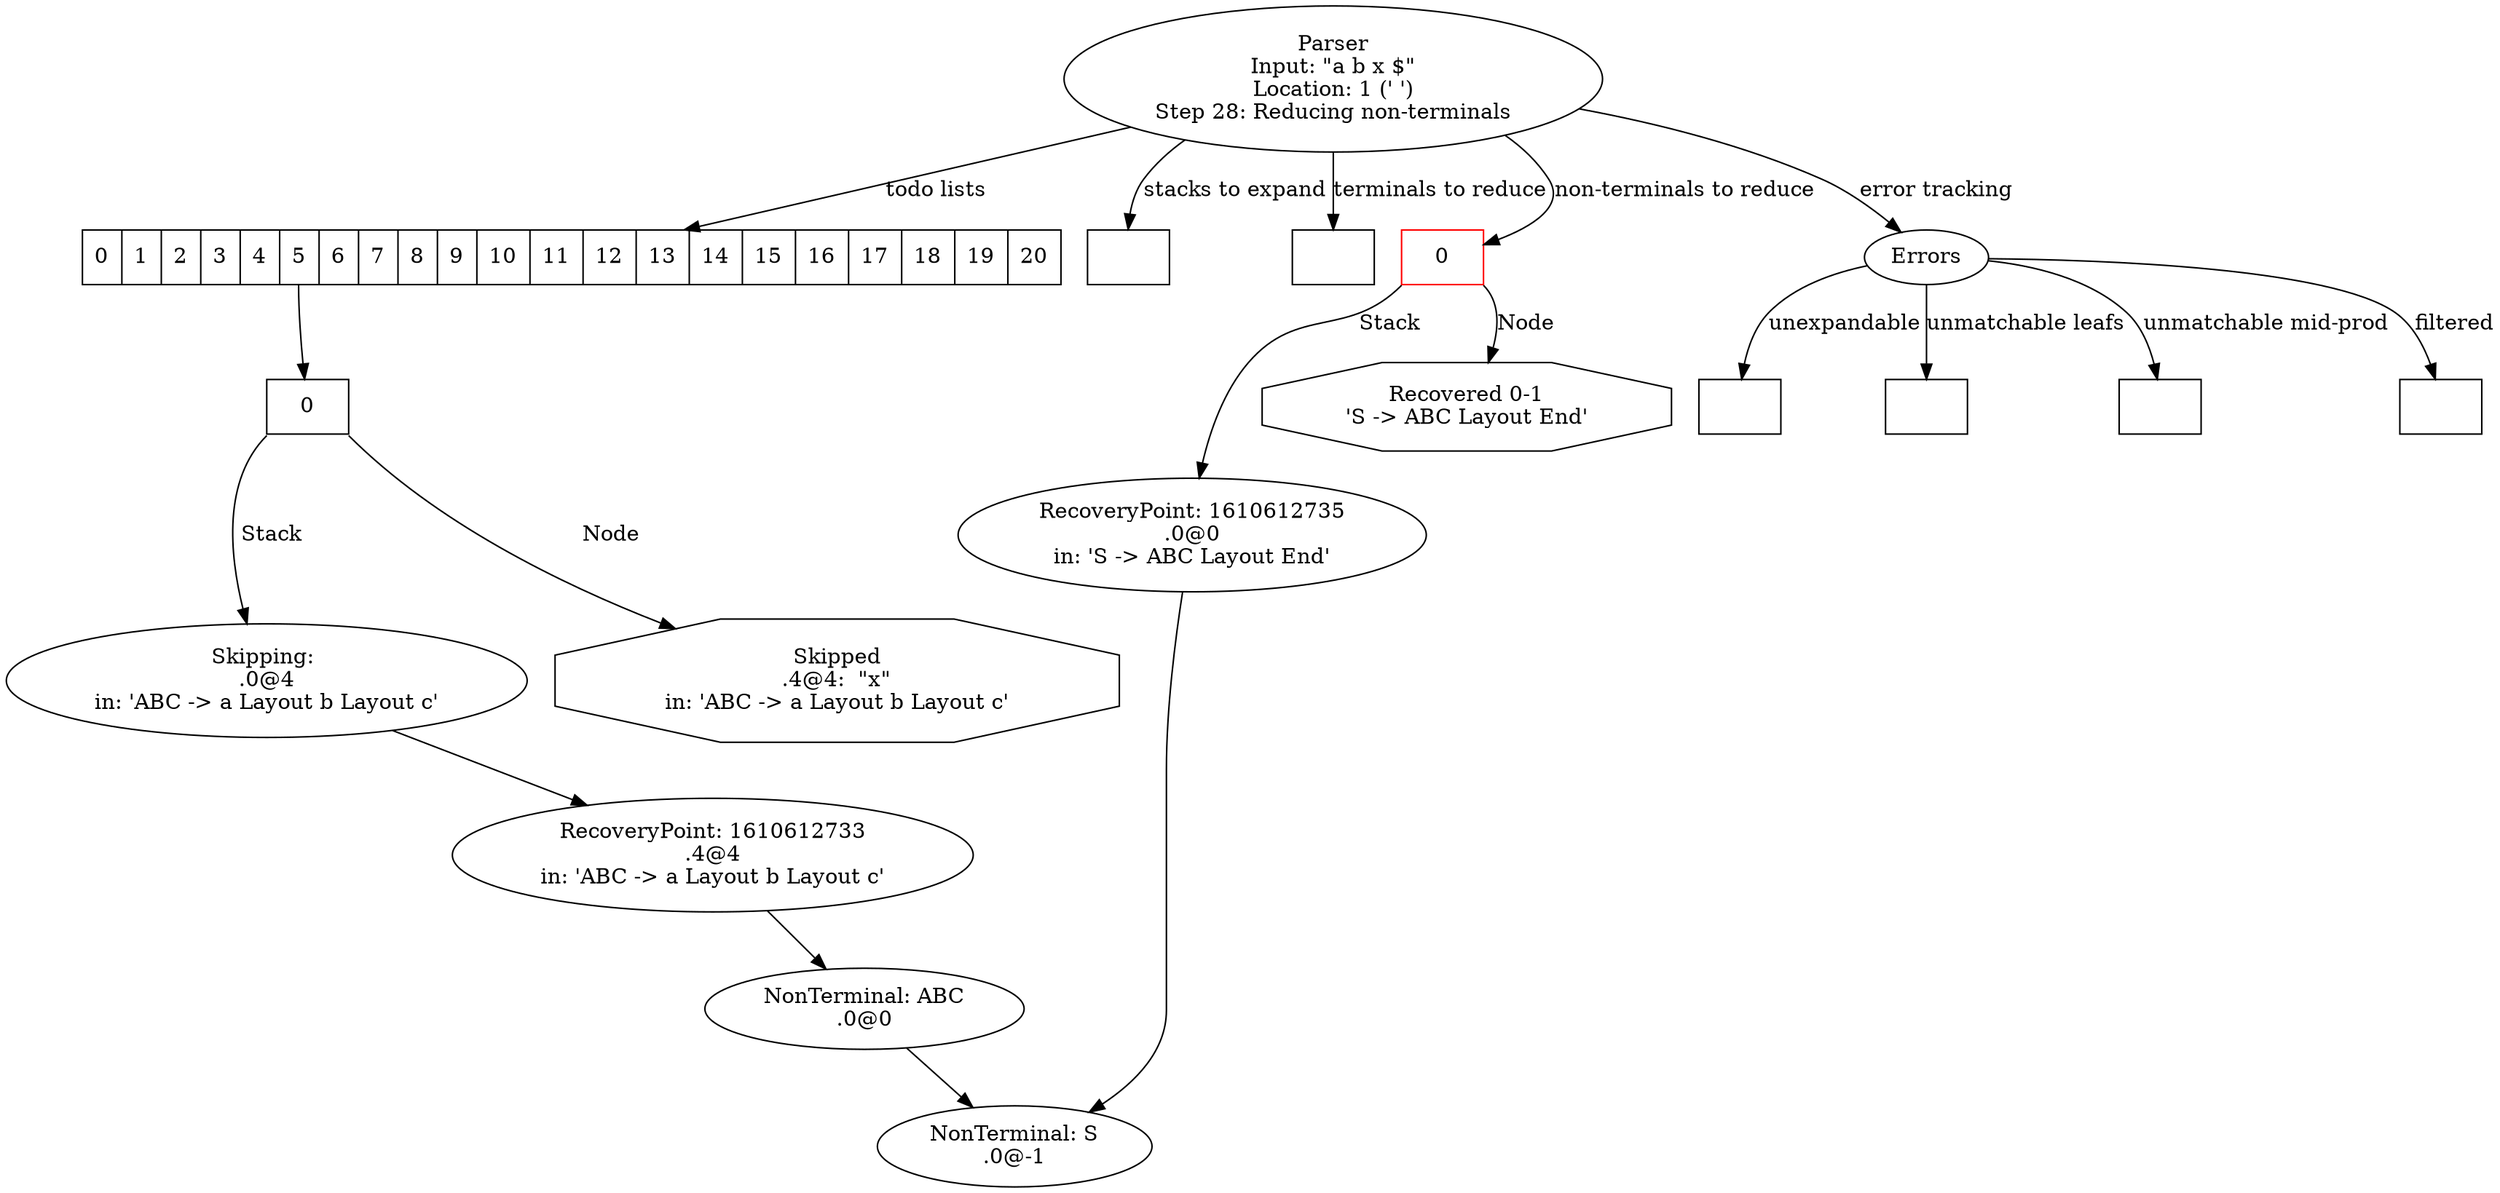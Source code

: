 digraph Parser {
"Parser"["label"="Parser\nInput: \"a b x $\"\nLocation: 1 (' ')\nStep 28: Reducing non-terminals"];
"todo-5"["label"="<0> 0", "shape"="record"];
"1610612734"["label"="Skipping: \n.0@4\nin: 'ABC -> a Layout b Layout c'"];
"1610612733"["label"="RecoveryPoint: 1610612733\n.4@4\nin: 'ABC -> a Layout b Layout c'"];
"35"["label"="NonTerminal: ABC\n.0@0"];
"-1"["label"="NonTerminal: S\n.0@-1"];
"35" -> "-1";
"1610612733" -> "35";
"1610612734" -> "1610612733";
"todo-5":"0":sw -> "1610612734"["label"="Stack"];
"1637411253"["shape"="octagon", "label"="Skipped\n.4@4:  \"x\"\nin: 'ABC -> a Layout b Layout c'"];
"todo-5":"0":se -> "1637411253"["label"="Node"];
"todoLists":"5" -> "todo-5";
"todoLists"["label"="<0> 0 | <1> 1 | <2> 2 | <3> 3 | <4> 4 | <5> 5 | <6> 6 | <7> 7 | <8> 8 | <9> 9 | <10> 10 | <11> 11 | <12> 12 | <13> 13 | <14> 14 | <15> 15 | <16> 16 | <17> 17 | <18> 18 | <19> 19 | <20> 20", "shape"="record"];
"Parser" -> "todoLists"["label"="todo lists"];
"stacksToExpand"["label"="", "shape"="record"];
"Parser" -> "stacksToExpand"["label"="stacks to expand"];
"terminalsToReduce"["label"="", "shape"="record"];
"Parser" -> "terminalsToReduce"["label"="terminals to reduce"];
"nonTerminalsToReduce"["label"="<0> 0", "shape"="record", "color"="red"];
"1610612735"["label"="RecoveryPoint: 1610612735\n.0@0\nin: 'S -> ABC Layout End'"];
"1610612735" -> "-1";
"nonTerminalsToReduce":"0":sw -> "1610612735"["label"="Stack"];
"189194499"["shape"="octagon", "label"="Recovered 0-1\n'S -> ABC Layout End'"];
"nonTerminalsToReduce":"0":se -> "189194499"["label"="Node"];
"Parser" -> "nonTerminalsToReduce"["label"="non-terminals to reduce"];
"unexpandableNodes"["label"="", "shape"="record"];
"unmatchableLeafNodes"["label"="", "shape"="record"];
"unmatchableMidProductionNodes"["shape"="record", "label"=""];
"filteredNodes"["label"="", "shape"="record"];
"error"["label"="Errors"];
"Parser" -> "error"["label"="error tracking"];
"error" -> "unexpandableNodes"["label"="unexpandable"];
"error" -> "unmatchableLeafNodes"["label"="unmatchable leafs"];
"error" -> "unmatchableMidProductionNodes"["label"="unmatchable mid-prod"];
"error" -> "filteredNodes"["label"="filtered"];
}
